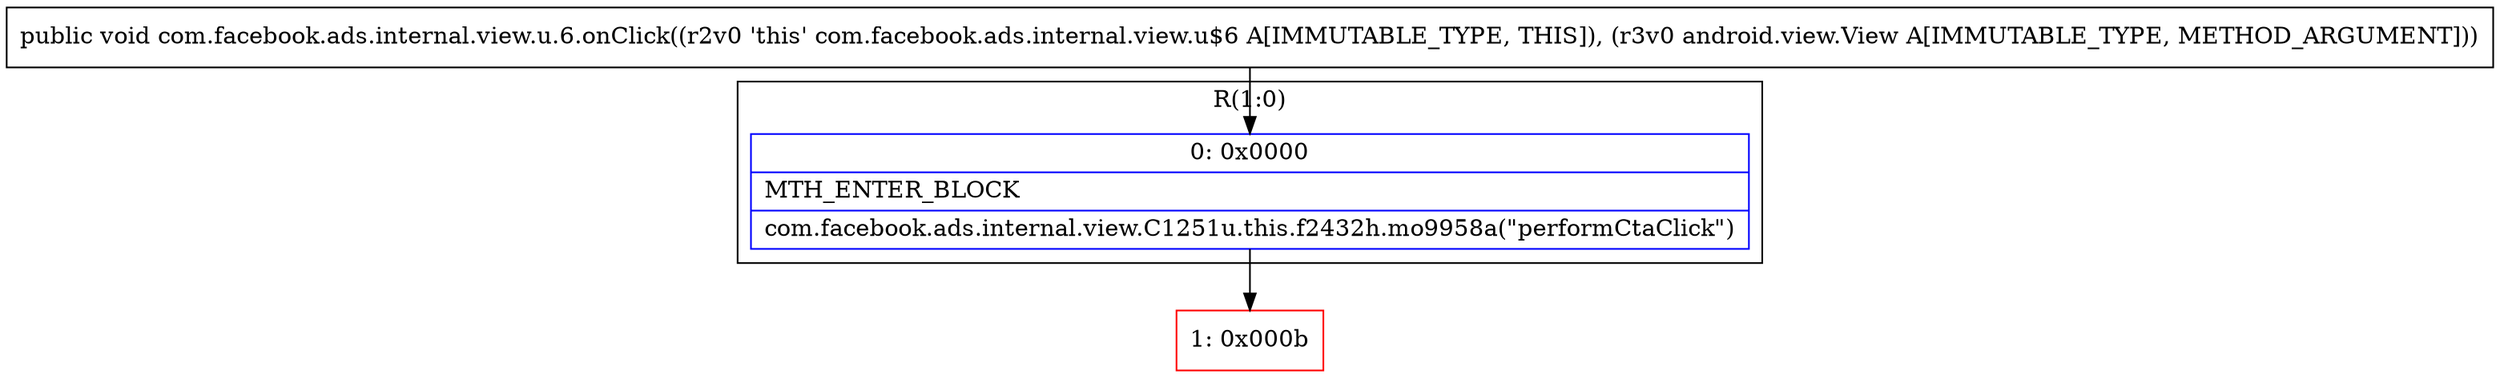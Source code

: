 digraph "CFG forcom.facebook.ads.internal.view.u.6.onClick(Landroid\/view\/View;)V" {
subgraph cluster_Region_1204252434 {
label = "R(1:0)";
node [shape=record,color=blue];
Node_0 [shape=record,label="{0\:\ 0x0000|MTH_ENTER_BLOCK\l|com.facebook.ads.internal.view.C1251u.this.f2432h.mo9958a(\"performCtaClick\")\l}"];
}
Node_1 [shape=record,color=red,label="{1\:\ 0x000b}"];
MethodNode[shape=record,label="{public void com.facebook.ads.internal.view.u.6.onClick((r2v0 'this' com.facebook.ads.internal.view.u$6 A[IMMUTABLE_TYPE, THIS]), (r3v0 android.view.View A[IMMUTABLE_TYPE, METHOD_ARGUMENT])) }"];
MethodNode -> Node_0;
Node_0 -> Node_1;
}

